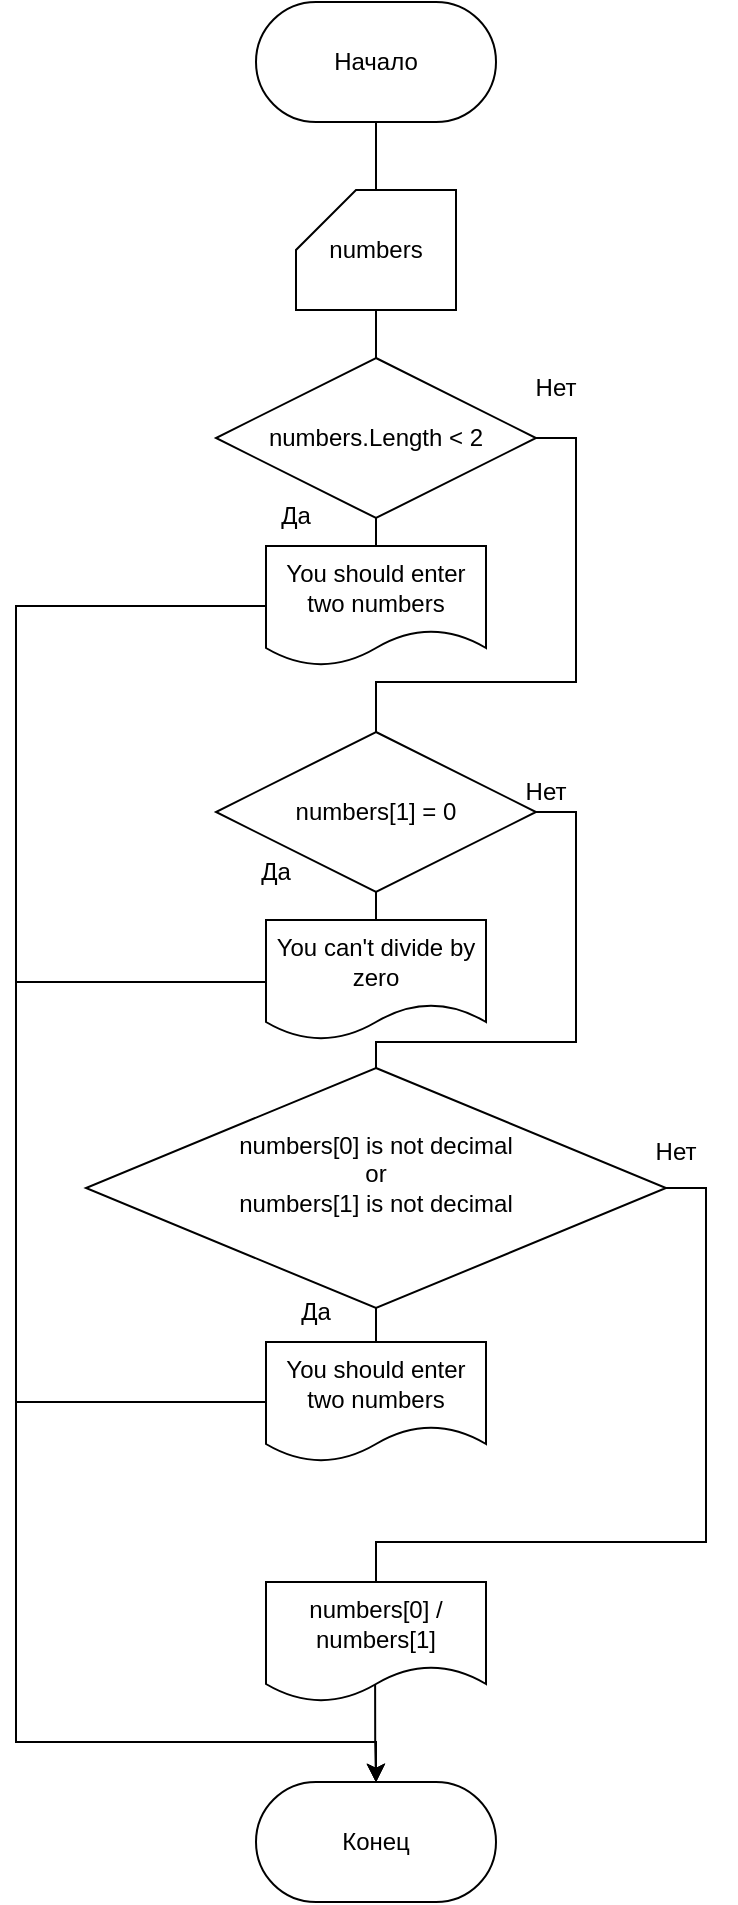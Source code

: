 <mxfile version="24.7.14">
  <diagram name="Страница — 1" id="wMiGqEO-0glnp5uPPuF9">
    <mxGraphModel dx="421" dy="917" grid="1" gridSize="10" guides="1" tooltips="1" connect="1" arrows="1" fold="1" page="1" pageScale="1" pageWidth="827" pageHeight="1169" math="0" shadow="0">
      <root>
        <mxCell id="0" />
        <mxCell id="1" parent="0" />
        <mxCell id="lFF-irgtBD97sz9iK4WE-1" value="Начало" style="rounded=1;whiteSpace=wrap;html=1;arcSize=50;" vertex="1" parent="1">
          <mxGeometry x="160" y="90" width="120" height="60" as="geometry" />
        </mxCell>
        <mxCell id="lFF-irgtBD97sz9iK4WE-2" value="Конец" style="rounded=1;whiteSpace=wrap;html=1;arcSize=50;" vertex="1" parent="1">
          <mxGeometry x="160" y="980" width="120" height="60" as="geometry" />
        </mxCell>
        <mxCell id="lFF-irgtBD97sz9iK4WE-11" style="edgeStyle=orthogonalEdgeStyle;rounded=0;orthogonalLoop=1;jettySize=auto;html=1;exitX=0.5;exitY=1;exitDx=0;exitDy=0;exitPerimeter=0;entryX=0.5;entryY=0;entryDx=0;entryDy=0;endArrow=none;endFill=0;" edge="1" parent="1" source="lFF-irgtBD97sz9iK4WE-3" target="lFF-irgtBD97sz9iK4WE-4">
          <mxGeometry relative="1" as="geometry" />
        </mxCell>
        <mxCell id="lFF-irgtBD97sz9iK4WE-3" value="numbers" style="shape=card;whiteSpace=wrap;html=1;" vertex="1" parent="1">
          <mxGeometry x="180" y="184" width="80" height="60" as="geometry" />
        </mxCell>
        <mxCell id="lFF-irgtBD97sz9iK4WE-12" style="edgeStyle=orthogonalEdgeStyle;rounded=0;orthogonalLoop=1;jettySize=auto;html=1;exitX=0.5;exitY=1;exitDx=0;exitDy=0;entryX=0.5;entryY=0;entryDx=0;entryDy=0;endArrow=none;endFill=0;" edge="1" parent="1" source="lFF-irgtBD97sz9iK4WE-4" target="lFF-irgtBD97sz9iK4WE-5">
          <mxGeometry relative="1" as="geometry" />
        </mxCell>
        <mxCell id="lFF-irgtBD97sz9iK4WE-13" style="edgeStyle=orthogonalEdgeStyle;rounded=0;orthogonalLoop=1;jettySize=auto;html=1;exitX=1;exitY=0.5;exitDx=0;exitDy=0;entryX=0.5;entryY=0;entryDx=0;entryDy=0;endArrow=none;endFill=0;" edge="1" parent="1" source="lFF-irgtBD97sz9iK4WE-4" target="lFF-irgtBD97sz9iK4WE-6">
          <mxGeometry relative="1" as="geometry">
            <Array as="points">
              <mxPoint x="320" y="308" />
              <mxPoint x="320" y="430" />
              <mxPoint x="220" y="430" />
            </Array>
          </mxGeometry>
        </mxCell>
        <mxCell id="lFF-irgtBD97sz9iK4WE-4" value="numbers.Length &amp;lt; 2" style="rhombus;whiteSpace=wrap;html=1;" vertex="1" parent="1">
          <mxGeometry x="140" y="268" width="160" height="80" as="geometry" />
        </mxCell>
        <mxCell id="lFF-irgtBD97sz9iK4WE-27" style="edgeStyle=orthogonalEdgeStyle;rounded=0;orthogonalLoop=1;jettySize=auto;html=1;exitX=0;exitY=0.5;exitDx=0;exitDy=0;entryX=0.5;entryY=0;entryDx=0;entryDy=0;" edge="1" parent="1" source="lFF-irgtBD97sz9iK4WE-5" target="lFF-irgtBD97sz9iK4WE-2">
          <mxGeometry relative="1" as="geometry">
            <mxPoint x="50" y="710" as="targetPoint" />
            <Array as="points">
              <mxPoint x="40" y="392" />
              <mxPoint x="40" y="960" />
              <mxPoint x="220" y="960" />
            </Array>
          </mxGeometry>
        </mxCell>
        <mxCell id="lFF-irgtBD97sz9iK4WE-5" value="You should enter two numbers" style="shape=document;whiteSpace=wrap;html=1;boundedLbl=1;" vertex="1" parent="1">
          <mxGeometry x="165" y="362" width="110" height="60" as="geometry" />
        </mxCell>
        <mxCell id="lFF-irgtBD97sz9iK4WE-14" style="edgeStyle=orthogonalEdgeStyle;rounded=0;orthogonalLoop=1;jettySize=auto;html=1;exitX=0.5;exitY=1;exitDx=0;exitDy=0;entryX=0.5;entryY=0;entryDx=0;entryDy=0;endArrow=none;endFill=0;" edge="1" parent="1" source="lFF-irgtBD97sz9iK4WE-6" target="lFF-irgtBD97sz9iK4WE-7">
          <mxGeometry relative="1" as="geometry" />
        </mxCell>
        <mxCell id="lFF-irgtBD97sz9iK4WE-18" style="edgeStyle=orthogonalEdgeStyle;rounded=0;orthogonalLoop=1;jettySize=auto;html=1;exitX=1;exitY=0.5;exitDx=0;exitDy=0;entryX=0.5;entryY=0;entryDx=0;entryDy=0;endArrow=none;endFill=0;" edge="1" parent="1" source="lFF-irgtBD97sz9iK4WE-6" target="lFF-irgtBD97sz9iK4WE-8">
          <mxGeometry relative="1" as="geometry">
            <Array as="points">
              <mxPoint x="320" y="495" />
              <mxPoint x="320" y="610" />
              <mxPoint x="220" y="610" />
            </Array>
          </mxGeometry>
        </mxCell>
        <mxCell id="lFF-irgtBD97sz9iK4WE-6" value="numbers[1] = 0" style="rhombus;whiteSpace=wrap;html=1;" vertex="1" parent="1">
          <mxGeometry x="140" y="455" width="160" height="80" as="geometry" />
        </mxCell>
        <mxCell id="lFF-irgtBD97sz9iK4WE-26" style="edgeStyle=orthogonalEdgeStyle;rounded=0;orthogonalLoop=1;jettySize=auto;html=1;exitX=0;exitY=0.5;exitDx=0;exitDy=0;entryX=0.5;entryY=0;entryDx=0;entryDy=0;" edge="1" parent="1" source="lFF-irgtBD97sz9iK4WE-7" target="lFF-irgtBD97sz9iK4WE-2">
          <mxGeometry relative="1" as="geometry">
            <Array as="points">
              <mxPoint x="40" y="580" />
              <mxPoint x="40" y="960" />
              <mxPoint x="220" y="960" />
            </Array>
          </mxGeometry>
        </mxCell>
        <mxCell id="lFF-irgtBD97sz9iK4WE-7" value="You can&#39;t divide by zero" style="shape=document;whiteSpace=wrap;html=1;boundedLbl=1;" vertex="1" parent="1">
          <mxGeometry x="165" y="549" width="110" height="60" as="geometry" />
        </mxCell>
        <mxCell id="lFF-irgtBD97sz9iK4WE-17" style="edgeStyle=orthogonalEdgeStyle;rounded=0;orthogonalLoop=1;jettySize=auto;html=1;exitX=1;exitY=0.5;exitDx=0;exitDy=0;endArrow=none;endFill=0;entryX=0.5;entryY=0;entryDx=0;entryDy=0;" edge="1" parent="1" source="lFF-irgtBD97sz9iK4WE-8" target="lFF-irgtBD97sz9iK4WE-23">
          <mxGeometry relative="1" as="geometry">
            <mxPoint x="220" y="870" as="targetPoint" />
            <Array as="points">
              <mxPoint x="385" y="683" />
              <mxPoint x="385" y="860" />
              <mxPoint x="220" y="860" />
            </Array>
          </mxGeometry>
        </mxCell>
        <mxCell id="lFF-irgtBD97sz9iK4WE-19" style="edgeStyle=orthogonalEdgeStyle;rounded=0;orthogonalLoop=1;jettySize=auto;html=1;exitX=0.5;exitY=1;exitDx=0;exitDy=0;entryX=0.5;entryY=0;entryDx=0;entryDy=0;endArrow=none;endFill=0;" edge="1" parent="1" source="lFF-irgtBD97sz9iK4WE-8" target="lFF-irgtBD97sz9iK4WE-9">
          <mxGeometry relative="1" as="geometry" />
        </mxCell>
        <mxCell id="lFF-irgtBD97sz9iK4WE-8" value="numbers[0] is not decimal&lt;div&gt;or&lt;/div&gt;&lt;div&gt;numbers[1] is not decimal&lt;br&gt;&lt;/div&gt;&lt;div&gt;&lt;br&gt;&lt;/div&gt;" style="rhombus;whiteSpace=wrap;html=1;" vertex="1" parent="1">
          <mxGeometry x="75" y="623" width="290" height="120" as="geometry" />
        </mxCell>
        <mxCell id="lFF-irgtBD97sz9iK4WE-25" style="edgeStyle=orthogonalEdgeStyle;rounded=0;orthogonalLoop=1;jettySize=auto;html=1;entryX=0.5;entryY=0;entryDx=0;entryDy=0;" edge="1" parent="1" source="lFF-irgtBD97sz9iK4WE-9" target="lFF-irgtBD97sz9iK4WE-2">
          <mxGeometry relative="1" as="geometry">
            <Array as="points">
              <mxPoint x="40" y="790" />
              <mxPoint x="40" y="960" />
              <mxPoint x="220" y="960" />
            </Array>
          </mxGeometry>
        </mxCell>
        <mxCell id="lFF-irgtBD97sz9iK4WE-9" value="You should enter two numbers" style="shape=document;whiteSpace=wrap;html=1;boundedLbl=1;" vertex="1" parent="1">
          <mxGeometry x="165" y="760" width="110" height="60" as="geometry" />
        </mxCell>
        <mxCell id="lFF-irgtBD97sz9iK4WE-10" style="edgeStyle=orthogonalEdgeStyle;rounded=0;orthogonalLoop=1;jettySize=auto;html=1;exitX=0.5;exitY=1;exitDx=0;exitDy=0;entryX=0.5;entryY=0;entryDx=0;entryDy=0;entryPerimeter=0;endArrow=none;endFill=0;" edge="1" parent="1" source="lFF-irgtBD97sz9iK4WE-1" target="lFF-irgtBD97sz9iK4WE-3">
          <mxGeometry relative="1" as="geometry" />
        </mxCell>
        <mxCell id="lFF-irgtBD97sz9iK4WE-21" value="Да" style="text;html=1;align=center;verticalAlign=middle;whiteSpace=wrap;rounded=0;" vertex="1" parent="1">
          <mxGeometry x="150" y="332" width="60" height="30" as="geometry" />
        </mxCell>
        <mxCell id="lFF-irgtBD97sz9iK4WE-22" value="Нет" style="text;html=1;align=center;verticalAlign=middle;whiteSpace=wrap;rounded=0;" vertex="1" parent="1">
          <mxGeometry x="280" y="268" width="60" height="30" as="geometry" />
        </mxCell>
        <mxCell id="lFF-irgtBD97sz9iK4WE-28" style="edgeStyle=orthogonalEdgeStyle;rounded=0;orthogonalLoop=1;jettySize=auto;html=1;entryX=0.5;entryY=0;entryDx=0;entryDy=0;exitX=0.496;exitY=0.839;exitDx=0;exitDy=0;exitPerimeter=0;" edge="1" parent="1" source="lFF-irgtBD97sz9iK4WE-23" target="lFF-irgtBD97sz9iK4WE-2">
          <mxGeometry relative="1" as="geometry" />
        </mxCell>
        <mxCell id="lFF-irgtBD97sz9iK4WE-23" value="numbers[0] / numbers[1]" style="shape=document;whiteSpace=wrap;html=1;boundedLbl=1;" vertex="1" parent="1">
          <mxGeometry x="165" y="880" width="110" height="60" as="geometry" />
        </mxCell>
        <mxCell id="lFF-irgtBD97sz9iK4WE-29" value="Да" style="text;html=1;align=center;verticalAlign=middle;whiteSpace=wrap;rounded=0;" vertex="1" parent="1">
          <mxGeometry x="140" y="510" width="60" height="30" as="geometry" />
        </mxCell>
        <mxCell id="lFF-irgtBD97sz9iK4WE-30" value="Нет" style="text;html=1;align=center;verticalAlign=middle;whiteSpace=wrap;rounded=0;" vertex="1" parent="1">
          <mxGeometry x="275" y="470" width="60" height="30" as="geometry" />
        </mxCell>
        <mxCell id="lFF-irgtBD97sz9iK4WE-31" value="Нет" style="text;html=1;align=center;verticalAlign=middle;whiteSpace=wrap;rounded=0;" vertex="1" parent="1">
          <mxGeometry x="340" y="650" width="60" height="30" as="geometry" />
        </mxCell>
        <mxCell id="lFF-irgtBD97sz9iK4WE-32" value="Да" style="text;html=1;align=center;verticalAlign=middle;whiteSpace=wrap;rounded=0;" vertex="1" parent="1">
          <mxGeometry x="160" y="730" width="60" height="30" as="geometry" />
        </mxCell>
      </root>
    </mxGraphModel>
  </diagram>
</mxfile>
